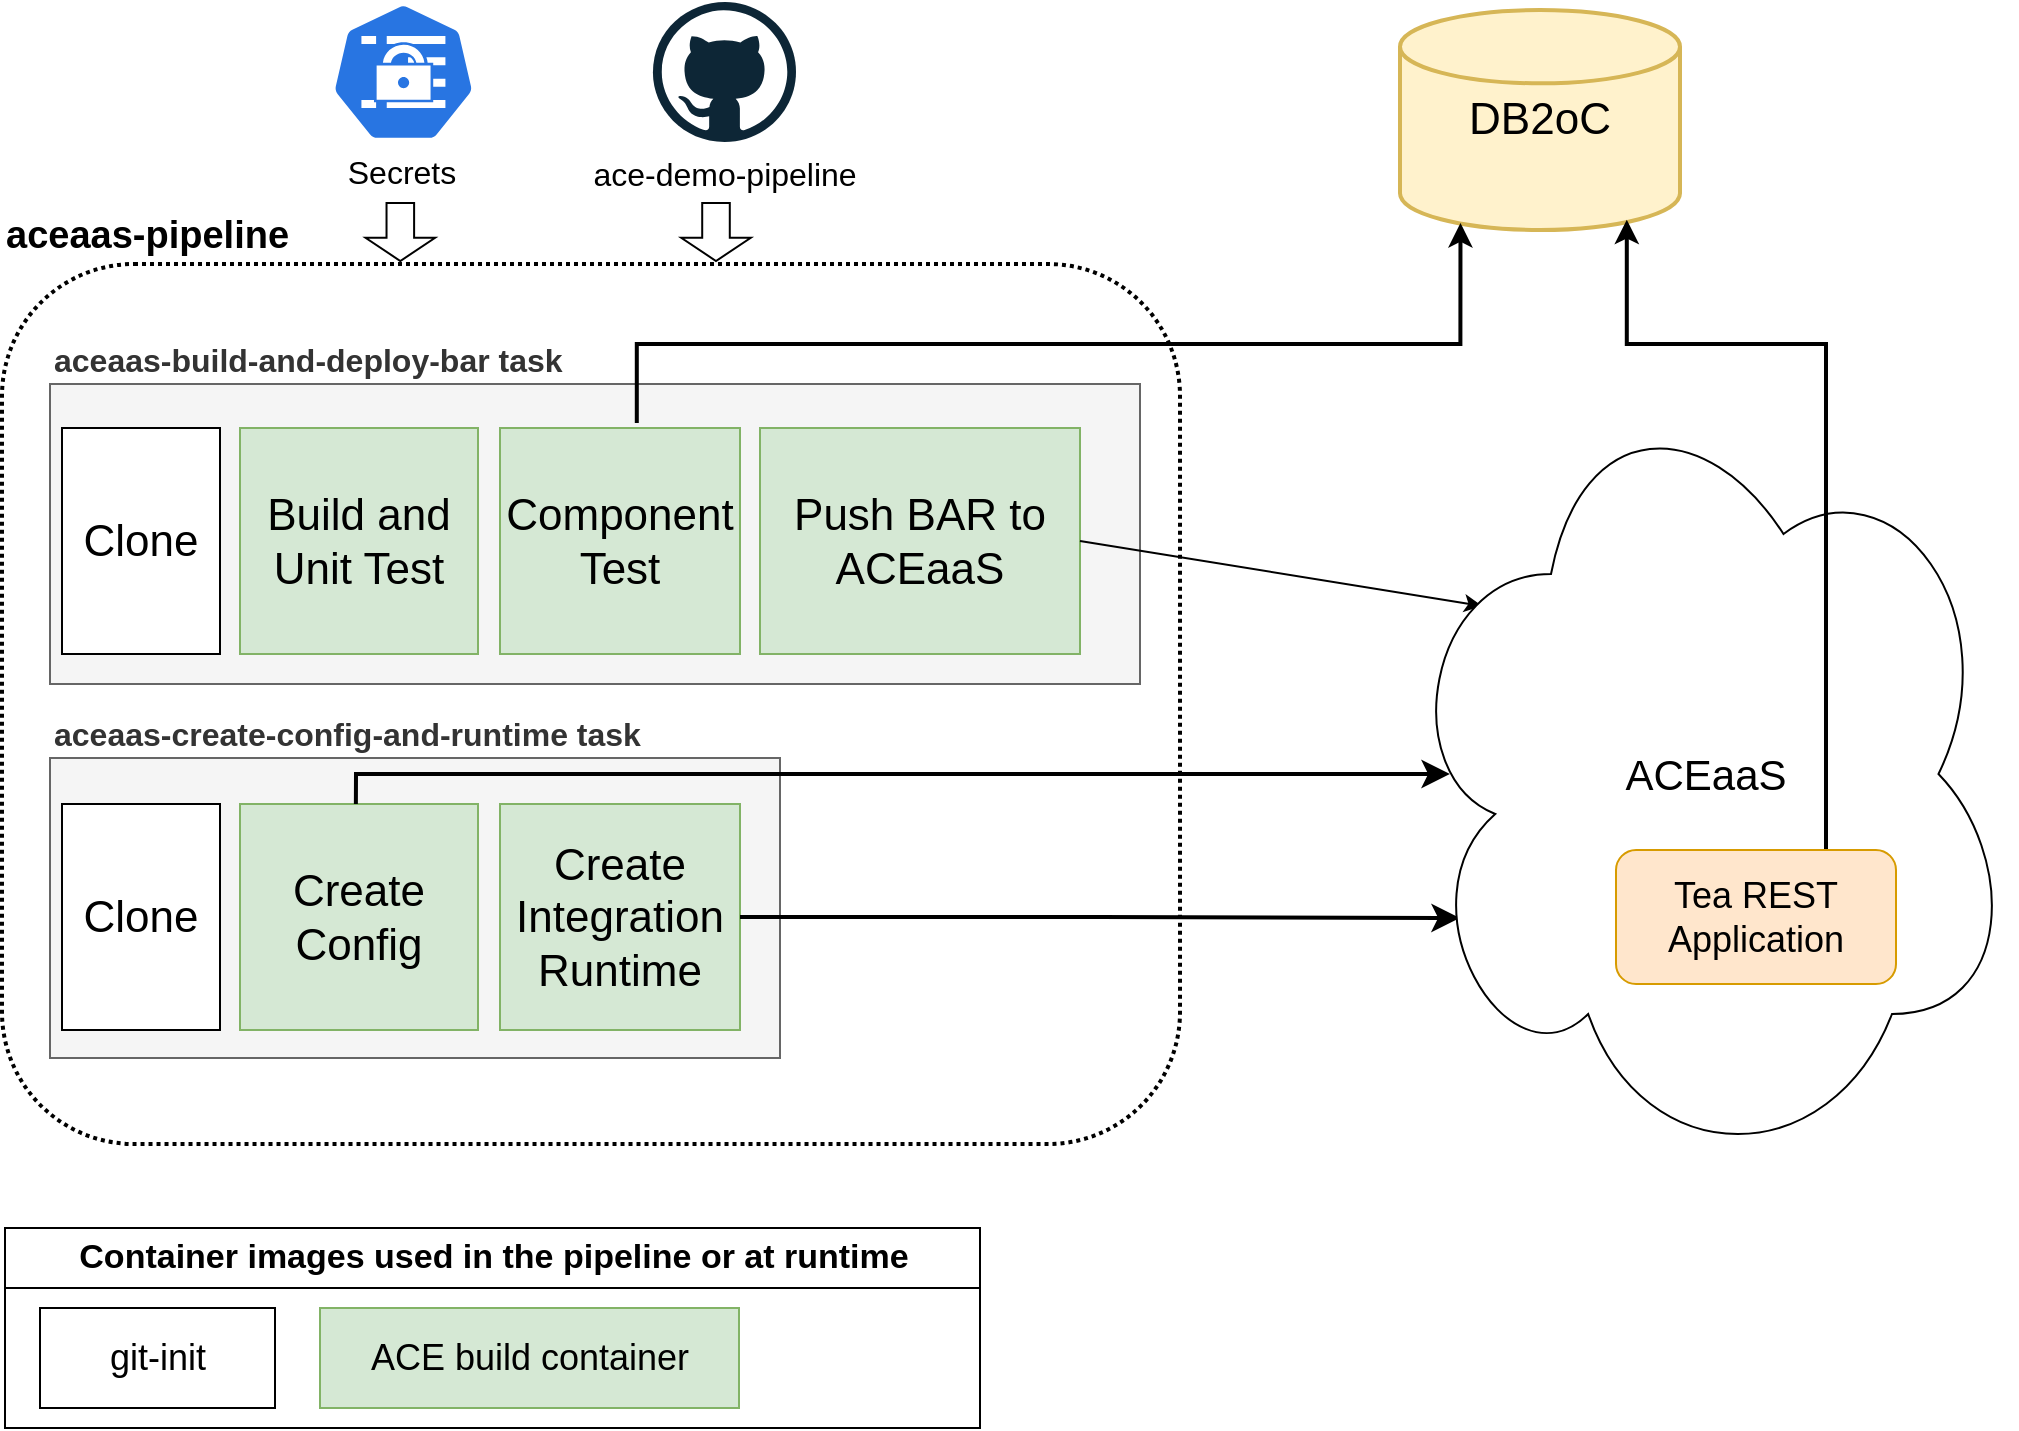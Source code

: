 <mxfile version="24.1.0" type="device">
  <diagram name="Page-1" id="EmwzgHjXN4L9OG_YRLbm">
    <mxGraphModel dx="1405" dy="981" grid="1" gridSize="10" guides="1" tooltips="1" connect="1" arrows="1" fold="1" page="1" pageScale="1" pageWidth="1100" pageHeight="1700" math="0" shadow="0">
      <root>
        <mxCell id="0" />
        <mxCell id="1" parent="0" />
        <mxCell id="o9Dw2uAFvMvjfERwR4WU-26" value="DB2oC" style="strokeWidth=2;html=1;shape=mxgraph.flowchart.database;whiteSpace=wrap;fontSize=22;fillColor=#fff2cc;strokeColor=#d6b656;" parent="1" vertex="1">
          <mxGeometry x="700" y="63" width="140" height="110" as="geometry" />
        </mxCell>
        <mxCell id="kKCmZU7g9CsREEnNZsZf-8" value="aceaas-pipeline" style="rounded=1;whiteSpace=wrap;html=1;labelPosition=center;verticalLabelPosition=top;align=left;verticalAlign=bottom;spacingLeft=0;fontSize=19;dashed=1;dashPattern=1 1;strokeWidth=2;fontStyle=1" parent="1" vertex="1">
          <mxGeometry x="1" y="190" width="589" height="440" as="geometry" />
        </mxCell>
        <mxCell id="bC7OHCeX101TMUWNberd-2" value="ace-demo-pipeline" style="dashed=0;outlineConnect=0;html=1;align=center;labelPosition=center;verticalLabelPosition=bottom;verticalAlign=top;shape=mxgraph.weblogos.github;fontSize=16;" parent="1" vertex="1">
          <mxGeometry x="326.46" y="59" width="71.54" height="70" as="geometry" />
        </mxCell>
        <mxCell id="o9Dw2uAFvMvjfERwR4WU-2" value="" style="aspect=fixed;sketch=0;html=1;dashed=0;whitespace=wrap;fillColor=#2875E2;strokeColor=#ffffff;points=[[0.005,0.63,0],[0.1,0.2,0],[0.9,0.2,0],[0.5,0,0],[0.995,0.63,0],[0.72,0.99,0],[0.5,1,0],[0.28,0.99,0]];shape=mxgraph.kubernetes.icon2;prIcon=secret;fontSize=16;" parent="1" vertex="1">
          <mxGeometry x="165.25" y="59" width="72.92" height="70" as="geometry" />
        </mxCell>
        <mxCell id="o9Dw2uAFvMvjfERwR4WU-3" value="Secrets" style="text;html=1;align=center;verticalAlign=middle;whiteSpace=wrap;rounded=0;fontSize=16;" parent="1" vertex="1">
          <mxGeometry x="170.5" y="129" width="60" height="30" as="geometry" />
        </mxCell>
        <mxCell id="o9Dw2uAFvMvjfERwR4WU-4" value="aceaas-build-and-deploy-bar task" style="rounded=0;whiteSpace=wrap;html=1;align=left;verticalAlign=bottom;labelPosition=center;verticalLabelPosition=top;fillColor=#f5f5f5;fontColor=#333333;strokeColor=#666666;fontSize=16;fontStyle=1" parent="1" vertex="1">
          <mxGeometry x="25" y="250" width="545" height="150" as="geometry" />
        </mxCell>
        <mxCell id="kKCmZU7g9CsREEnNZsZf-9" value="Clone" style="rounded=0;whiteSpace=wrap;html=1;fontSize=22;" parent="1" vertex="1">
          <mxGeometry x="31" y="272" width="79" height="113" as="geometry" />
        </mxCell>
        <mxCell id="o9Dw2uAFvMvjfERwR4WU-6" value="Component Test" style="rounded=0;whiteSpace=wrap;html=1;fontSize=22;fillColor=#d5e8d4;strokeColor=#82b366;" parent="1" vertex="1">
          <mxGeometry x="250" y="272" width="120" height="113" as="geometry" />
        </mxCell>
        <mxCell id="o9Dw2uAFvMvjfERwR4WU-7" value="Build and Unit Test" style="rounded=0;whiteSpace=wrap;html=1;fontSize=22;fillColor=#d5e8d4;strokeColor=#82b366;" parent="1" vertex="1">
          <mxGeometry x="120" y="272" width="119" height="113" as="geometry" />
        </mxCell>
        <mxCell id="o9Dw2uAFvMvjfERwR4WU-8" style="edgeStyle=orthogonalEdgeStyle;rounded=0;orthogonalLoop=1;jettySize=auto;html=1;exitX=0.5;exitY=1;exitDx=0;exitDy=0;fillColor=#d5e8d4;strokeColor=#82b366;fontSize=22;" parent="1" source="o9Dw2uAFvMvjfERwR4WU-6" target="o9Dw2uAFvMvjfERwR4WU-6" edge="1">
          <mxGeometry relative="1" as="geometry" />
        </mxCell>
        <mxCell id="o9Dw2uAFvMvjfERwR4WU-9" value="Push BAR to ACEaaS" style="rounded=0;whiteSpace=wrap;html=1;fontSize=22;fillColor=#d5e8d4;strokeColor=#82b366;" parent="1" vertex="1">
          <mxGeometry x="380" y="272" width="160" height="113" as="geometry" />
        </mxCell>
        <mxCell id="o9Dw2uAFvMvjfERwR4WU-33" value="" style="endArrow=classic;html=1;rounded=0;exitX=1;exitY=0.5;exitDx=0;exitDy=0;entryX=0.139;entryY=0.29;entryDx=0;entryDy=0;entryPerimeter=0;" parent="1" source="o9Dw2uAFvMvjfERwR4WU-9" target="PBRmWse9srsrDLzhJDxd-2" edge="1">
          <mxGeometry width="50" height="50" relative="1" as="geometry">
            <mxPoint x="660" y="328.5" as="sourcePoint" />
            <mxPoint x="790" y="328.75" as="targetPoint" />
          </mxGeometry>
        </mxCell>
        <mxCell id="o9Dw2uAFvMvjfERwR4WU-37" style="edgeStyle=orthogonalEdgeStyle;rounded=0;orthogonalLoop=1;jettySize=auto;html=1;entryX=0.216;entryY=0.968;entryDx=0;entryDy=0;entryPerimeter=0;strokeWidth=2;exitX=0.57;exitY=-0.022;exitDx=0;exitDy=0;exitPerimeter=0;" parent="1" source="o9Dw2uAFvMvjfERwR4WU-6" target="o9Dw2uAFvMvjfERwR4WU-26" edge="1">
          <mxGeometry relative="1" as="geometry">
            <mxPoint x="260" y="260" as="sourcePoint" />
            <mxPoint x="733" y="201.5" as="targetPoint" />
            <Array as="points">
              <mxPoint x="318" y="230" />
              <mxPoint x="730" y="230" />
            </Array>
          </mxGeometry>
        </mxCell>
        <mxCell id="o9Dw2uAFvMvjfERwR4WU-39" value="" style="shape=flexArrow;endArrow=classic;html=1;rounded=0;width=13.793;endSize=3.531;" parent="1" edge="1">
          <mxGeometry width="50" height="50" relative="1" as="geometry">
            <mxPoint x="358" y="159" as="sourcePoint" />
            <mxPoint x="358" y="189" as="targetPoint" />
          </mxGeometry>
        </mxCell>
        <mxCell id="o9Dw2uAFvMvjfERwR4WU-51" value="Container images used in the pipeline or at runtime" style="swimlane;whiteSpace=wrap;html=1;startSize=30;fontSize=17;" parent="1" vertex="1">
          <mxGeometry x="2.5" y="672" width="487.5" height="100" as="geometry" />
        </mxCell>
        <mxCell id="o9Dw2uAFvMvjfERwR4WU-41" value="ACE build container" style="rounded=0;whiteSpace=wrap;html=1;fontSize=18;fillColor=#d5e8d4;strokeColor=#82b366;" parent="o9Dw2uAFvMvjfERwR4WU-51" vertex="1">
          <mxGeometry x="157.5" y="40" width="209.5" height="50" as="geometry" />
        </mxCell>
        <mxCell id="o9Dw2uAFvMvjfERwR4WU-48" value="git-init" style="rounded=0;whiteSpace=wrap;html=1;fontSize=18;" parent="o9Dw2uAFvMvjfERwR4WU-51" vertex="1">
          <mxGeometry x="17.5" y="40" width="117.5" height="50" as="geometry" />
        </mxCell>
        <mxCell id="o9Dw2uAFvMvjfERwR4WU-52" value="" style="shape=flexArrow;endArrow=classic;html=1;rounded=0;width=13.793;endSize=3.531;" parent="1" edge="1">
          <mxGeometry width="50" height="50" relative="1" as="geometry">
            <mxPoint x="200.16" y="159" as="sourcePoint" />
            <mxPoint x="200.16" y="189" as="targetPoint" />
          </mxGeometry>
        </mxCell>
        <mxCell id="o9Dw2uAFvMvjfERwR4WU-53" value="aceaas-create-config-and-runtime task" style="rounded=0;whiteSpace=wrap;html=1;align=left;verticalAlign=bottom;labelPosition=center;verticalLabelPosition=top;fillColor=#f5f5f5;fontColor=#333333;strokeColor=#666666;fontSize=16;fontStyle=1" parent="1" vertex="1">
          <mxGeometry x="25" y="437" width="365" height="150" as="geometry" />
        </mxCell>
        <mxCell id="o9Dw2uAFvMvjfERwR4WU-54" value="Clone" style="rounded=0;whiteSpace=wrap;html=1;fontSize=22;" parent="1" vertex="1">
          <mxGeometry x="31" y="460" width="79" height="113" as="geometry" />
        </mxCell>
        <mxCell id="o9Dw2uAFvMvjfERwR4WU-55" value="Create Integration Runtime" style="rounded=0;whiteSpace=wrap;html=1;fontSize=22;fillColor=#d5e8d4;strokeColor=#82b366;" parent="1" vertex="1">
          <mxGeometry x="250" y="460" width="120" height="113" as="geometry" />
        </mxCell>
        <mxCell id="o9Dw2uAFvMvjfERwR4WU-56" value="Create Config" style="rounded=0;whiteSpace=wrap;html=1;fontSize=22;fillColor=#d5e8d4;strokeColor=#82b366;" parent="1" vertex="1">
          <mxGeometry x="120" y="460" width="119" height="113" as="geometry" />
        </mxCell>
        <mxCell id="o9Dw2uAFvMvjfERwR4WU-57" style="edgeStyle=orthogonalEdgeStyle;rounded=0;orthogonalLoop=1;jettySize=auto;html=1;exitX=0.5;exitY=1;exitDx=0;exitDy=0;fillColor=#d5e8d4;strokeColor=#82b366;fontSize=22;" parent="1" source="o9Dw2uAFvMvjfERwR4WU-55" target="o9Dw2uAFvMvjfERwR4WU-55" edge="1">
          <mxGeometry relative="1" as="geometry" />
        </mxCell>
        <mxCell id="4X8OJqOi4j79PQFWo-uC-37" value="" style="edgeStyle=elbowEdgeStyle;elbow=horizontal;endArrow=classic;html=1;curved=0;rounded=0;endSize=8;startSize=8;exitX=0.5;exitY=0;exitDx=0;exitDy=0;strokeWidth=2;entryX=0.087;entryY=0.5;entryDx=0;entryDy=0;entryPerimeter=0;" parent="1" edge="1" target="PBRmWse9srsrDLzhJDxd-2">
          <mxGeometry width="50" height="50" relative="1" as="geometry">
            <mxPoint x="177.94" y="460" as="sourcePoint" />
            <mxPoint x="740.0" y="449.06" as="targetPoint" />
            <Array as="points">
              <mxPoint x="178" y="460" />
            </Array>
          </mxGeometry>
        </mxCell>
        <mxCell id="4X8OJqOi4j79PQFWo-uC-38" value="" style="edgeStyle=elbowEdgeStyle;elbow=horizontal;endArrow=classic;html=1;curved=0;rounded=0;endSize=8;startSize=8;exitX=1;exitY=0.5;exitDx=0;exitDy=0;strokeWidth=2;entryX=0.103;entryY=0.68;entryDx=0;entryDy=0;entryPerimeter=0;" parent="1" source="o9Dw2uAFvMvjfERwR4WU-55" edge="1" target="PBRmWse9srsrDLzhJDxd-2">
          <mxGeometry width="50" height="50" relative="1" as="geometry">
            <mxPoint x="370" y="514.5" as="sourcePoint" />
            <mxPoint x="740" y="516.75" as="targetPoint" />
          </mxGeometry>
        </mxCell>
        <mxCell id="PBRmWse9srsrDLzhJDxd-2" value="ACEaaS" style="ellipse;shape=cloud;whiteSpace=wrap;html=1;fontSize=21;fontStyle=0" vertex="1" parent="1">
          <mxGeometry x="698" y="245" width="310" height="400" as="geometry" />
        </mxCell>
        <mxCell id="4X8OJqOi4j79PQFWo-uC-33" style="edgeStyle=orthogonalEdgeStyle;rounded=0;orthogonalLoop=1;jettySize=auto;html=1;entryX=0.81;entryY=0.953;entryDx=0;entryDy=0;entryPerimeter=0;strokeWidth=2;exitX=0.75;exitY=0;exitDx=0;exitDy=0;" parent="1" source="PBRmWse9srsrDLzhJDxd-3" target="o9Dw2uAFvMvjfERwR4WU-26" edge="1">
          <mxGeometry relative="1" as="geometry">
            <mxPoint x="940" y="480" as="sourcePoint" />
            <mxPoint x="299.5" y="595" as="targetPoint" />
            <Array as="points">
              <mxPoint x="913" y="230" />
              <mxPoint x="813" y="230" />
            </Array>
          </mxGeometry>
        </mxCell>
        <mxCell id="PBRmWse9srsrDLzhJDxd-3" value="&lt;font style=&quot;font-size: 18px;&quot;&gt;Tea REST Application&lt;/font&gt;" style="rounded=1;whiteSpace=wrap;html=1;fillColor=#ffe6cc;strokeColor=#d79b00;" vertex="1" parent="1">
          <mxGeometry x="808" y="483" width="140" height="67" as="geometry" />
        </mxCell>
      </root>
    </mxGraphModel>
  </diagram>
</mxfile>
